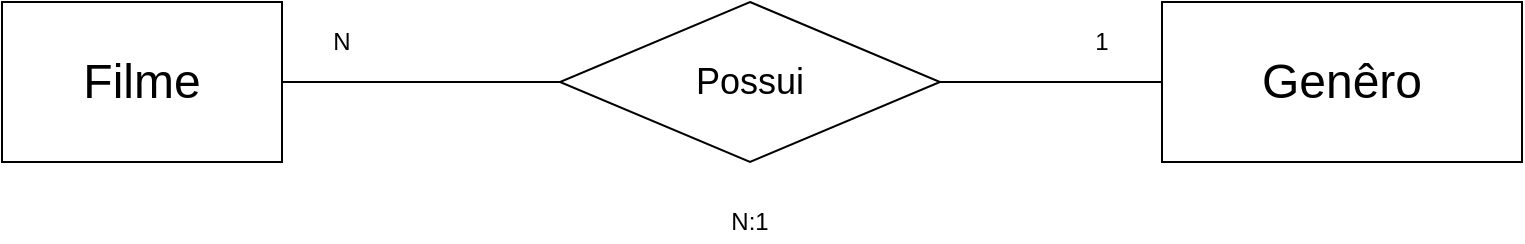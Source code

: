 <mxfile version="14.7.0" type="device"><diagram id="EpfZY_a5GyZu3-soXNgg" name="Page-1"><mxGraphModel dx="1267" dy="543" grid="1" gridSize="10" guides="1" tooltips="1" connect="1" arrows="1" fold="1" page="1" pageScale="1" pageWidth="827" pageHeight="1169" math="0" shadow="0"><root><mxCell id="0"/><mxCell id="1" parent="0"/><mxCell id="sm10OQDXtpI7ZVCQ3l4p-1" value="&lt;div&gt;&lt;font style=&quot;font-size: 24px&quot;&gt;Filme&lt;/font&gt;&lt;/div&gt;" style="rounded=0;whiteSpace=wrap;html=1;" vertex="1" parent="1"><mxGeometry x="40" y="160" width="140" height="80" as="geometry"/></mxCell><mxCell id="sm10OQDXtpI7ZVCQ3l4p-2" value="&lt;font style=&quot;font-size: 24px&quot;&gt;Genêro&lt;/font&gt;" style="rounded=0;whiteSpace=wrap;html=1;" vertex="1" parent="1"><mxGeometry x="620" y="160" width="180" height="80" as="geometry"/></mxCell><mxCell id="sm10OQDXtpI7ZVCQ3l4p-3" value="&lt;div&gt;&lt;font style=&quot;font-size: 18px&quot;&gt;Possui&lt;/font&gt;&lt;/div&gt;" style="rhombus;whiteSpace=wrap;html=1;" vertex="1" parent="1"><mxGeometry x="319" y="160" width="190" height="80" as="geometry"/></mxCell><mxCell id="sm10OQDXtpI7ZVCQ3l4p-4" value="" style="endArrow=none;html=1;entryX=0;entryY=0.5;entryDx=0;entryDy=0;" edge="1" parent="1" target="sm10OQDXtpI7ZVCQ3l4p-3"><mxGeometry width="50" height="50" relative="1" as="geometry"><mxPoint x="180" y="200" as="sourcePoint"/><mxPoint x="230" y="150" as="targetPoint"/></mxGeometry></mxCell><mxCell id="sm10OQDXtpI7ZVCQ3l4p-7" value="" style="endArrow=none;html=1;entryX=0;entryY=0.5;entryDx=0;entryDy=0;" edge="1" parent="1" target="sm10OQDXtpI7ZVCQ3l4p-2"><mxGeometry width="50" height="50" relative="1" as="geometry"><mxPoint x="509" y="200" as="sourcePoint"/><mxPoint x="559" y="150" as="targetPoint"/></mxGeometry></mxCell><mxCell id="sm10OQDXtpI7ZVCQ3l4p-8" value="N" style="text;html=1;strokeColor=none;fillColor=none;align=center;verticalAlign=middle;whiteSpace=wrap;rounded=0;" vertex="1" parent="1"><mxGeometry x="190" y="170" width="40" height="20" as="geometry"/></mxCell><mxCell id="sm10OQDXtpI7ZVCQ3l4p-9" value="1" style="text;html=1;strokeColor=none;fillColor=none;align=center;verticalAlign=middle;whiteSpace=wrap;rounded=0;" vertex="1" parent="1"><mxGeometry x="570" y="170" width="40" height="20" as="geometry"/></mxCell><mxCell id="sm10OQDXtpI7ZVCQ3l4p-10" value="&lt;div&gt;N:1&lt;/div&gt;" style="text;html=1;strokeColor=none;fillColor=none;align=center;verticalAlign=middle;whiteSpace=wrap;rounded=0;" vertex="1" parent="1"><mxGeometry x="394" y="260" width="40" height="20" as="geometry"/></mxCell></root></mxGraphModel></diagram></mxfile>
